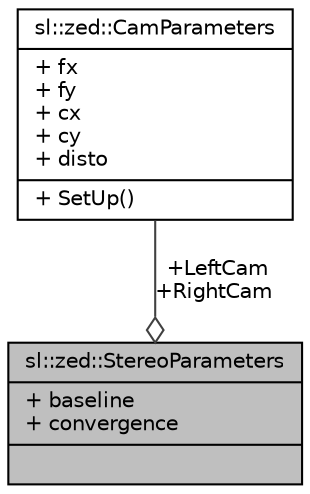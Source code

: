 digraph "sl::zed::StereoParameters"
{
  edge [fontname="Helvetica",fontsize="10",labelfontname="Helvetica",labelfontsize="10"];
  node [fontname="Helvetica",fontsize="10",shape=record];
  Node1 [label="{sl::zed::StereoParameters\n|+ baseline\l+ convergence\l|}",height=0.2,width=0.4,color="black", fillcolor="grey75", style="filled" fontcolor="black"];
  Node2 -> Node1 [color="grey25",fontsize="10",style="solid",label=" +LeftCam\n+RightCam" ,arrowhead="odiamond",fontname="Helvetica"];
  Node2 [label="{sl::zed::CamParameters\n|+ fx\l+ fy\l+ cx\l+ cy\l+ disto\l|+ SetUp()\l}",height=0.2,width=0.4,color="black", fillcolor="white", style="filled",URL="$structsl_1_1zed_1_1CamParameters.html",tooltip="Intrinsic parameters of one camera. "];
}
